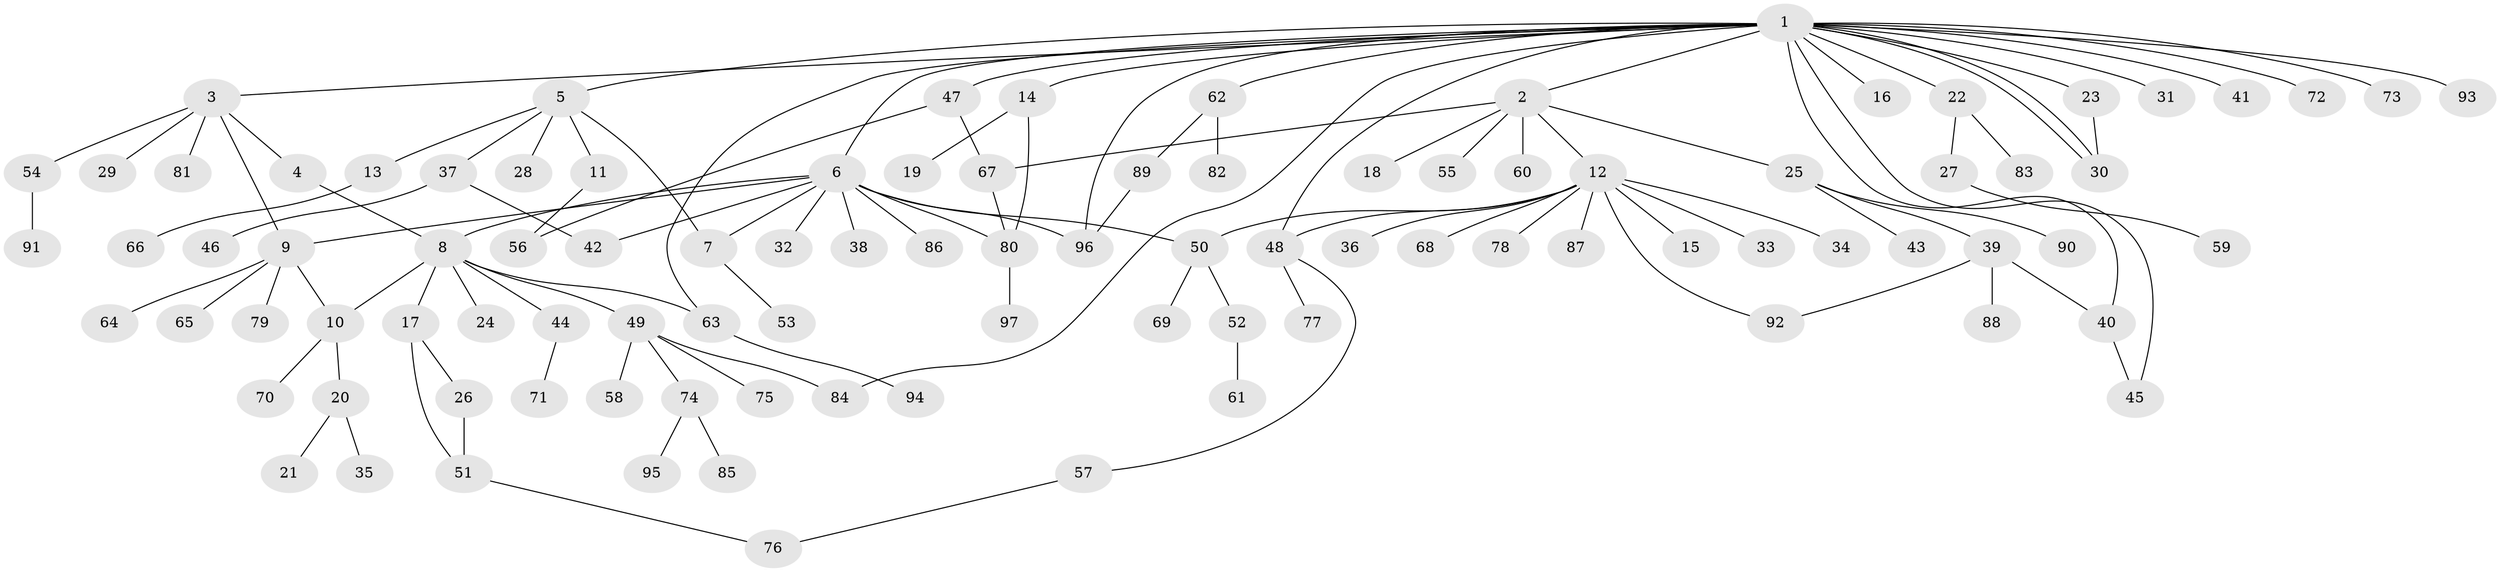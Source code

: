 // coarse degree distribution, {20: 0.014925373134328358, 7: 0.014925373134328358, 5: 0.04477611940298507, 2: 0.19402985074626866, 6: 0.014925373134328358, 11: 0.014925373134328358, 3: 0.05970149253731343, 8: 0.014925373134328358, 4: 0.05970149253731343, 10: 0.014925373134328358, 1: 0.5522388059701493}
// Generated by graph-tools (version 1.1) at 2025/18/03/04/25 18:18:07]
// undirected, 97 vertices, 118 edges
graph export_dot {
graph [start="1"]
  node [color=gray90,style=filled];
  1;
  2;
  3;
  4;
  5;
  6;
  7;
  8;
  9;
  10;
  11;
  12;
  13;
  14;
  15;
  16;
  17;
  18;
  19;
  20;
  21;
  22;
  23;
  24;
  25;
  26;
  27;
  28;
  29;
  30;
  31;
  32;
  33;
  34;
  35;
  36;
  37;
  38;
  39;
  40;
  41;
  42;
  43;
  44;
  45;
  46;
  47;
  48;
  49;
  50;
  51;
  52;
  53;
  54;
  55;
  56;
  57;
  58;
  59;
  60;
  61;
  62;
  63;
  64;
  65;
  66;
  67;
  68;
  69;
  70;
  71;
  72;
  73;
  74;
  75;
  76;
  77;
  78;
  79;
  80;
  81;
  82;
  83;
  84;
  85;
  86;
  87;
  88;
  89;
  90;
  91;
  92;
  93;
  94;
  95;
  96;
  97;
  1 -- 2;
  1 -- 3;
  1 -- 5;
  1 -- 6;
  1 -- 14;
  1 -- 16;
  1 -- 22;
  1 -- 23;
  1 -- 30;
  1 -- 30;
  1 -- 31;
  1 -- 40;
  1 -- 41;
  1 -- 45;
  1 -- 47;
  1 -- 48;
  1 -- 62;
  1 -- 63;
  1 -- 72;
  1 -- 73;
  1 -- 84;
  1 -- 93;
  1 -- 96;
  2 -- 12;
  2 -- 18;
  2 -- 25;
  2 -- 55;
  2 -- 60;
  2 -- 67;
  3 -- 4;
  3 -- 9;
  3 -- 29;
  3 -- 54;
  3 -- 81;
  4 -- 8;
  5 -- 7;
  5 -- 11;
  5 -- 13;
  5 -- 28;
  5 -- 37;
  6 -- 7;
  6 -- 8;
  6 -- 9;
  6 -- 32;
  6 -- 38;
  6 -- 42;
  6 -- 50;
  6 -- 80;
  6 -- 86;
  6 -- 96;
  7 -- 53;
  8 -- 10;
  8 -- 17;
  8 -- 24;
  8 -- 44;
  8 -- 49;
  8 -- 63;
  9 -- 10;
  9 -- 64;
  9 -- 65;
  9 -- 79;
  10 -- 20;
  10 -- 70;
  11 -- 56;
  12 -- 15;
  12 -- 33;
  12 -- 34;
  12 -- 36;
  12 -- 48;
  12 -- 50;
  12 -- 68;
  12 -- 78;
  12 -- 87;
  12 -- 92;
  13 -- 66;
  14 -- 19;
  14 -- 80;
  17 -- 26;
  17 -- 51;
  20 -- 21;
  20 -- 35;
  22 -- 27;
  22 -- 83;
  23 -- 30;
  25 -- 39;
  25 -- 43;
  25 -- 90;
  26 -- 51;
  27 -- 59;
  37 -- 42;
  37 -- 46;
  39 -- 40;
  39 -- 88;
  39 -- 92;
  40 -- 45;
  44 -- 71;
  47 -- 56;
  47 -- 67;
  48 -- 57;
  48 -- 77;
  49 -- 58;
  49 -- 74;
  49 -- 75;
  49 -- 84;
  50 -- 52;
  50 -- 69;
  51 -- 76;
  52 -- 61;
  54 -- 91;
  57 -- 76;
  62 -- 82;
  62 -- 89;
  63 -- 94;
  67 -- 80;
  74 -- 85;
  74 -- 95;
  80 -- 97;
  89 -- 96;
}
